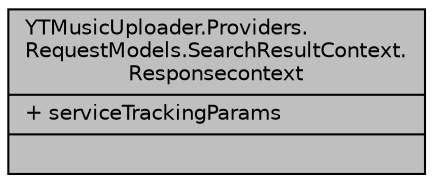 digraph "YTMusicUploader.Providers.RequestModels.SearchResultContext.Responsecontext"
{
 // LATEX_PDF_SIZE
  edge [fontname="Helvetica",fontsize="10",labelfontname="Helvetica",labelfontsize="10"];
  node [fontname="Helvetica",fontsize="10",shape=record];
  Node1 [label="{YTMusicUploader.Providers.\lRequestModels.SearchResultContext.\lResponsecontext\n|+ serviceTrackingParams\l|}",height=0.2,width=0.4,color="black", fillcolor="grey75", style="filled", fontcolor="black",tooltip=" "];
}

